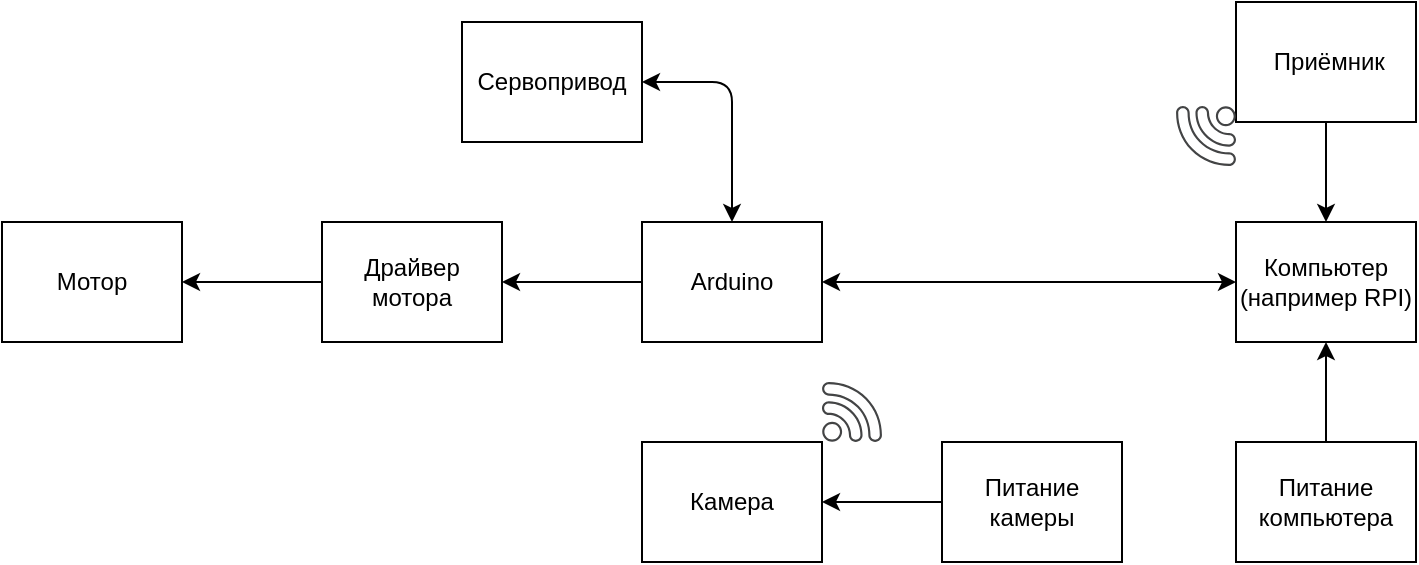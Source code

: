 <mxfile version="14.4.8" type="github">
  <diagram id="rgr_ggMDqa0CBYAi4XXZ" name="Page-1">
    <mxGraphModel dx="1185" dy="662" grid="0" gridSize="10" guides="1" tooltips="1" connect="1" arrows="1" fold="1" page="1" pageScale="1" pageWidth="827" pageHeight="1169" math="0" shadow="0">
      <root>
        <mxCell id="0" />
        <mxCell id="1" parent="0" />
        <mxCell id="6oglmZXDybSKQYADPyGO-2" value="" style="rounded=0;whiteSpace=wrap;html=1;" parent="1" vertex="1">
          <mxGeometry x="313" y="433" width="90" height="60" as="geometry" />
        </mxCell>
        <mxCell id="6oglmZXDybSKQYADPyGO-3" value="Сервопривод" style="text;html=1;strokeColor=none;fillColor=none;align=center;verticalAlign=middle;whiteSpace=wrap;rounded=0;" parent="1" vertex="1">
          <mxGeometry x="313" y="433" width="90" height="60" as="geometry" />
        </mxCell>
        <mxCell id="6oglmZXDybSKQYADPyGO-6" value="" style="rounded=0;whiteSpace=wrap;html=1;" parent="1" vertex="1">
          <mxGeometry x="403" y="533" width="90" height="60" as="geometry" />
        </mxCell>
        <mxCell id="6oglmZXDybSKQYADPyGO-10" value="Arduino" style="text;html=1;strokeColor=none;fillColor=none;align=center;verticalAlign=middle;whiteSpace=wrap;rounded=0;" parent="1" vertex="1">
          <mxGeometry x="403" y="533" width="90" height="60" as="geometry" />
        </mxCell>
        <mxCell id="6oglmZXDybSKQYADPyGO-12" value="" style="rounded=0;whiteSpace=wrap;html=1;" parent="1" vertex="1">
          <mxGeometry x="243" y="533" width="90" height="60" as="geometry" />
        </mxCell>
        <mxCell id="6oglmZXDybSKQYADPyGO-14" value="Драйвер мотора" style="text;html=1;strokeColor=none;fillColor=none;align=center;verticalAlign=middle;whiteSpace=wrap;rounded=0;" parent="1" vertex="1">
          <mxGeometry x="243" y="533" width="90" height="60" as="geometry" />
        </mxCell>
        <mxCell id="6oglmZXDybSKQYADPyGO-21" value="" style="endArrow=classic;startArrow=classic;html=1;exitX=1;exitY=0.5;exitDx=0;exitDy=0;entryX=0.5;entryY=0;entryDx=0;entryDy=0;" parent="1" target="6oglmZXDybSKQYADPyGO-10" edge="1">
          <mxGeometry width="50" height="50" relative="1" as="geometry">
            <mxPoint x="403" y="463" as="sourcePoint" />
            <mxPoint x="243" y="613" as="targetPoint" />
            <Array as="points">
              <mxPoint x="448" y="463" />
            </Array>
          </mxGeometry>
        </mxCell>
        <mxCell id="6oglmZXDybSKQYADPyGO-23" value="" style="rounded=0;whiteSpace=wrap;html=1;" parent="1" vertex="1">
          <mxGeometry x="83" y="533" width="90" height="60" as="geometry" />
        </mxCell>
        <mxCell id="6oglmZXDybSKQYADPyGO-25" value="Мотор" style="text;html=1;strokeColor=none;fillColor=none;align=center;verticalAlign=middle;whiteSpace=wrap;rounded=0;" parent="1" vertex="1">
          <mxGeometry x="83" y="533" width="90" height="60" as="geometry" />
        </mxCell>
        <mxCell id="A-BF0UujvZgVLAS8JFkz-1" value="" style="rounded=0;whiteSpace=wrap;html=1;" vertex="1" parent="1">
          <mxGeometry x="403" y="643" width="90" height="60" as="geometry" />
        </mxCell>
        <mxCell id="A-BF0UujvZgVLAS8JFkz-2" value="Камера" style="text;html=1;strokeColor=none;fillColor=none;align=center;verticalAlign=middle;whiteSpace=wrap;rounded=0;" vertex="1" parent="1">
          <mxGeometry x="403" y="643" width="90" height="60" as="geometry" />
        </mxCell>
        <mxCell id="A-BF0UujvZgVLAS8JFkz-35" style="edgeStyle=orthogonalEdgeStyle;rounded=0;orthogonalLoop=1;jettySize=auto;html=1;entryX=1;entryY=0.5;entryDx=0;entryDy=0;" edge="1" parent="1" source="A-BF0UujvZgVLAS8JFkz-3" target="A-BF0UujvZgVLAS8JFkz-2">
          <mxGeometry relative="1" as="geometry" />
        </mxCell>
        <mxCell id="A-BF0UujvZgVLAS8JFkz-3" value="Питание камеры" style="rounded=0;whiteSpace=wrap;html=1;" vertex="1" parent="1">
          <mxGeometry x="553" y="643" width="90" height="60" as="geometry" />
        </mxCell>
        <mxCell id="A-BF0UujvZgVLAS8JFkz-10" value="" style="endArrow=classic;startArrow=classic;html=1;exitX=1;exitY=0.5;exitDx=0;exitDy=0;" edge="1" parent="1" source="6oglmZXDybSKQYADPyGO-10" target="A-BF0UujvZgVLAS8JFkz-11">
          <mxGeometry width="50" height="50" relative="1" as="geometry">
            <mxPoint x="323" y="573" as="sourcePoint" />
            <mxPoint x="553" y="563" as="targetPoint" />
          </mxGeometry>
        </mxCell>
        <mxCell id="A-BF0UujvZgVLAS8JFkz-11" value="Компьютер (например RPI)" style="rounded=0;whiteSpace=wrap;html=1;" vertex="1" parent="1">
          <mxGeometry x="700" y="533" width="90" height="60" as="geometry" />
        </mxCell>
        <mxCell id="A-BF0UujvZgVLAS8JFkz-21" value="" style="rounded=0;whiteSpace=wrap;html=1;" vertex="1" parent="1">
          <mxGeometry x="700" y="643" width="90" height="60" as="geometry" />
        </mxCell>
        <mxCell id="A-BF0UujvZgVLAS8JFkz-36" style="edgeStyle=orthogonalEdgeStyle;rounded=0;orthogonalLoop=1;jettySize=auto;html=1;" edge="1" parent="1" source="A-BF0UujvZgVLAS8JFkz-24" target="A-BF0UujvZgVLAS8JFkz-11">
          <mxGeometry relative="1" as="geometry" />
        </mxCell>
        <mxCell id="A-BF0UujvZgVLAS8JFkz-24" value="Питание компьютера" style="text;html=1;strokeColor=none;fillColor=none;align=center;verticalAlign=middle;whiteSpace=wrap;rounded=0;" vertex="1" parent="1">
          <mxGeometry x="700" y="643" width="90" height="60" as="geometry" />
        </mxCell>
        <mxCell id="A-BF0UujvZgVLAS8JFkz-27" value="" style="rounded=0;whiteSpace=wrap;html=1;" vertex="1" parent="1">
          <mxGeometry x="700" y="423" width="90" height="60" as="geometry" />
        </mxCell>
        <mxCell id="A-BF0UujvZgVLAS8JFkz-28" value="" style="pointerEvents=1;shadow=0;dashed=0;html=1;strokeColor=none;fillColor=#434445;aspect=fixed;labelPosition=center;verticalLabelPosition=bottom;verticalAlign=top;align=center;outlineConnect=0;shape=mxgraph.vvd.wi_fi;" vertex="1" parent="1">
          <mxGeometry x="493" y="613" width="30" height="30" as="geometry" />
        </mxCell>
        <mxCell id="A-BF0UujvZgVLAS8JFkz-29" value="" style="pointerEvents=1;shadow=0;dashed=0;html=1;strokeColor=none;fillColor=#434445;aspect=fixed;labelPosition=center;verticalLabelPosition=bottom;verticalAlign=top;align=center;outlineConnect=0;shape=mxgraph.vvd.wi_fi;direction=west;" vertex="1" parent="1">
          <mxGeometry x="670" y="475" width="30" height="30" as="geometry" />
        </mxCell>
        <mxCell id="A-BF0UujvZgVLAS8JFkz-38" style="edgeStyle=orthogonalEdgeStyle;rounded=0;orthogonalLoop=1;jettySize=auto;html=1;" edge="1" parent="1" source="A-BF0UujvZgVLAS8JFkz-30" target="A-BF0UujvZgVLAS8JFkz-11">
          <mxGeometry relative="1" as="geometry" />
        </mxCell>
        <mxCell id="A-BF0UujvZgVLAS8JFkz-30" value="&amp;nbsp;Приёмник" style="text;html=1;strokeColor=none;fillColor=none;align=center;verticalAlign=middle;whiteSpace=wrap;rounded=0;" vertex="1" parent="1">
          <mxGeometry x="700" y="423" width="90" height="60" as="geometry" />
        </mxCell>
        <mxCell id="A-BF0UujvZgVLAS8JFkz-32" value="" style="endArrow=classic;html=1;exitX=0;exitY=0.5;exitDx=0;exitDy=0;entryX=1;entryY=0.5;entryDx=0;entryDy=0;" edge="1" parent="1" source="6oglmZXDybSKQYADPyGO-10" target="6oglmZXDybSKQYADPyGO-14">
          <mxGeometry width="50" height="50" relative="1" as="geometry">
            <mxPoint x="527" y="618" as="sourcePoint" />
            <mxPoint x="577" y="568" as="targetPoint" />
          </mxGeometry>
        </mxCell>
        <mxCell id="A-BF0UujvZgVLAS8JFkz-34" value="" style="endArrow=classic;html=1;exitX=0;exitY=0.5;exitDx=0;exitDy=0;entryX=1;entryY=0.5;entryDx=0;entryDy=0;" edge="1" parent="1" source="6oglmZXDybSKQYADPyGO-14" target="6oglmZXDybSKQYADPyGO-25">
          <mxGeometry width="50" height="50" relative="1" as="geometry">
            <mxPoint x="413" y="573" as="sourcePoint" />
            <mxPoint x="343" y="573" as="targetPoint" />
          </mxGeometry>
        </mxCell>
      </root>
    </mxGraphModel>
  </diagram>
</mxfile>
